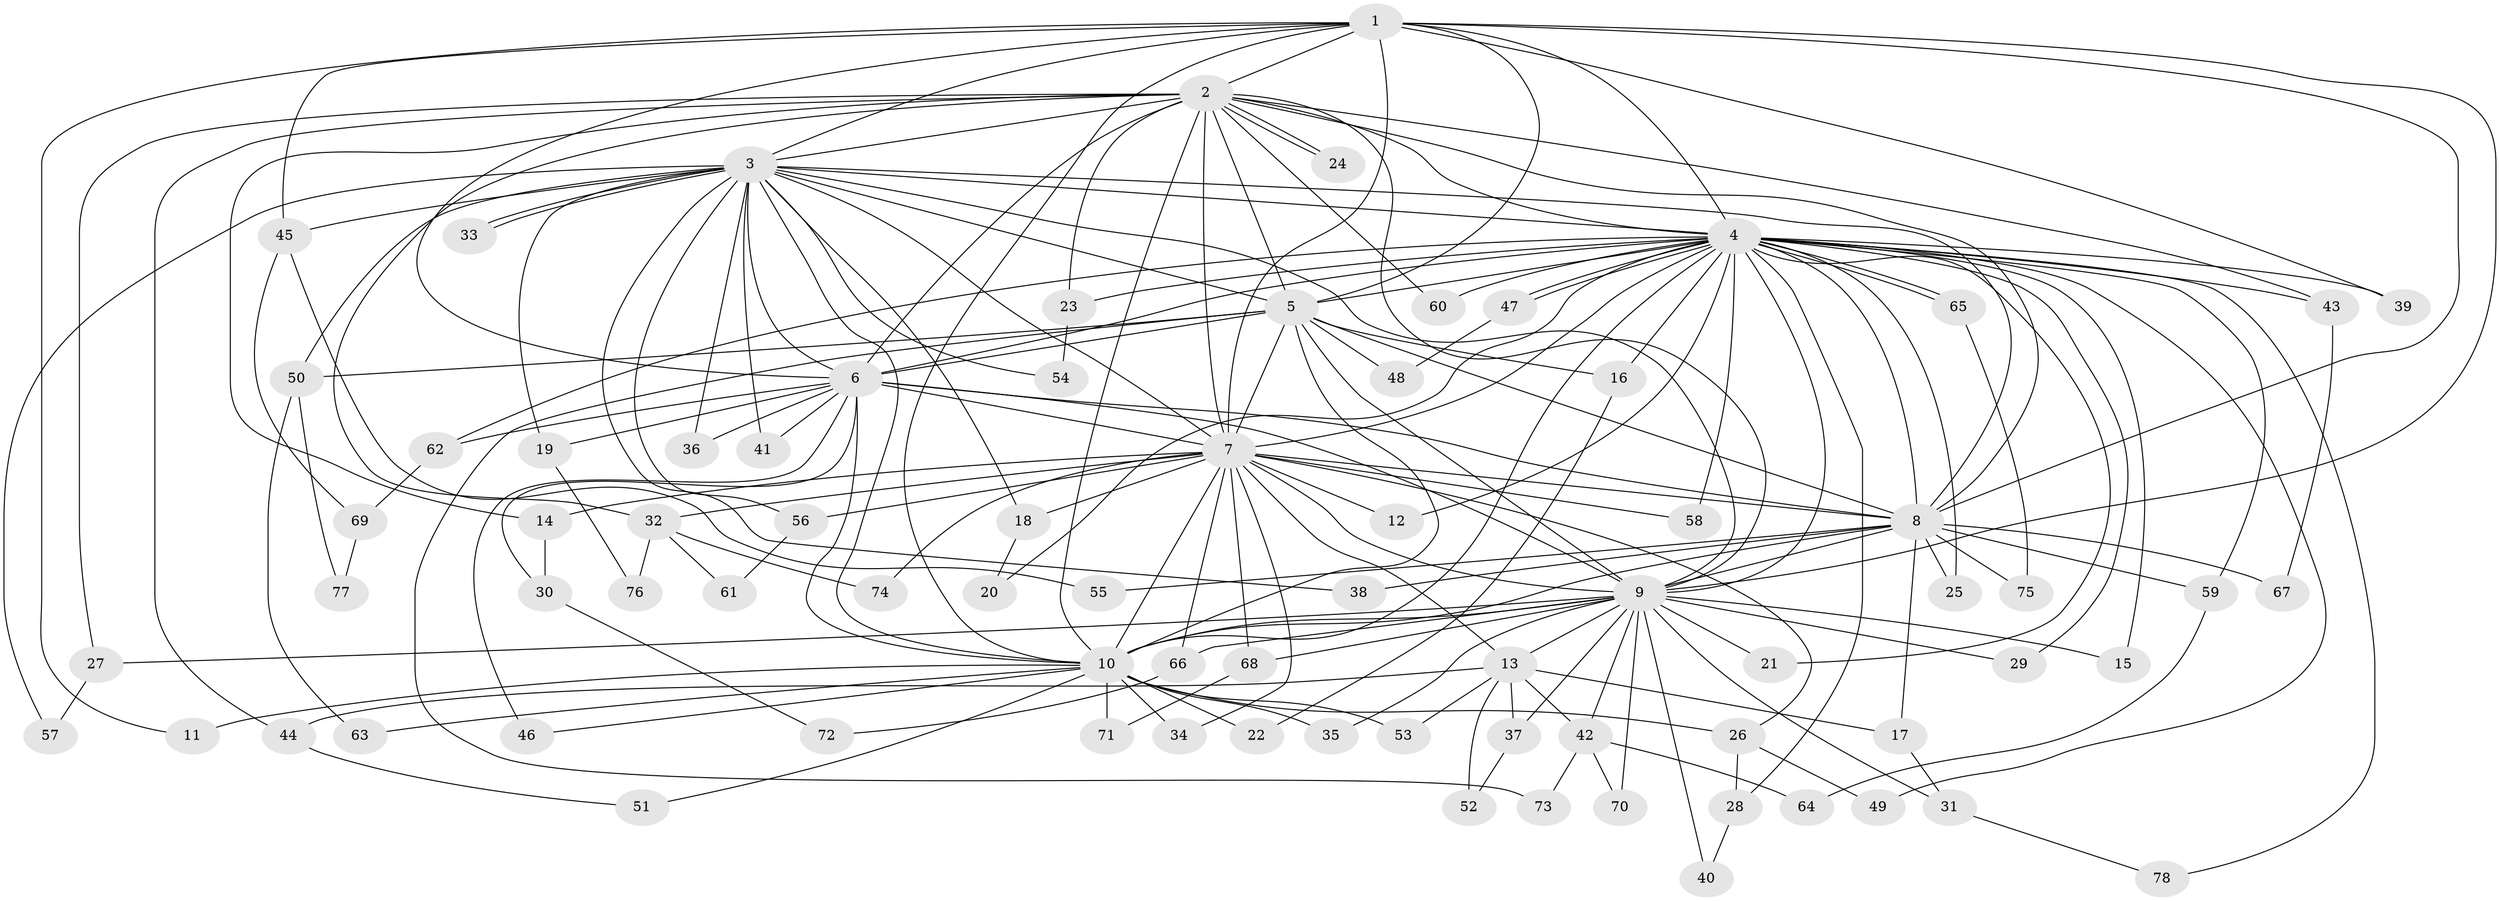 // Generated by graph-tools (version 1.1) at 2025/01/03/09/25 03:01:33]
// undirected, 78 vertices, 181 edges
graph export_dot {
graph [start="1"]
  node [color=gray90,style=filled];
  1;
  2;
  3;
  4;
  5;
  6;
  7;
  8;
  9;
  10;
  11;
  12;
  13;
  14;
  15;
  16;
  17;
  18;
  19;
  20;
  21;
  22;
  23;
  24;
  25;
  26;
  27;
  28;
  29;
  30;
  31;
  32;
  33;
  34;
  35;
  36;
  37;
  38;
  39;
  40;
  41;
  42;
  43;
  44;
  45;
  46;
  47;
  48;
  49;
  50;
  51;
  52;
  53;
  54;
  55;
  56;
  57;
  58;
  59;
  60;
  61;
  62;
  63;
  64;
  65;
  66;
  67;
  68;
  69;
  70;
  71;
  72;
  73;
  74;
  75;
  76;
  77;
  78;
  1 -- 2;
  1 -- 3;
  1 -- 4;
  1 -- 5;
  1 -- 6;
  1 -- 7;
  1 -- 8;
  1 -- 9;
  1 -- 10;
  1 -- 11;
  1 -- 39;
  1 -- 45;
  2 -- 3;
  2 -- 4;
  2 -- 5;
  2 -- 6;
  2 -- 7;
  2 -- 8;
  2 -- 9;
  2 -- 10;
  2 -- 14;
  2 -- 23;
  2 -- 24;
  2 -- 24;
  2 -- 27;
  2 -- 32;
  2 -- 43;
  2 -- 44;
  2 -- 60;
  3 -- 4;
  3 -- 5;
  3 -- 6;
  3 -- 7;
  3 -- 8;
  3 -- 9;
  3 -- 10;
  3 -- 18;
  3 -- 19;
  3 -- 33;
  3 -- 33;
  3 -- 36;
  3 -- 38;
  3 -- 41;
  3 -- 45;
  3 -- 50;
  3 -- 54;
  3 -- 56;
  3 -- 57;
  4 -- 5;
  4 -- 6;
  4 -- 7;
  4 -- 8;
  4 -- 9;
  4 -- 10;
  4 -- 12;
  4 -- 15;
  4 -- 16;
  4 -- 20;
  4 -- 21;
  4 -- 23;
  4 -- 25;
  4 -- 28;
  4 -- 29;
  4 -- 39;
  4 -- 43;
  4 -- 47;
  4 -- 47;
  4 -- 49;
  4 -- 58;
  4 -- 59;
  4 -- 60;
  4 -- 62;
  4 -- 65;
  4 -- 65;
  4 -- 78;
  5 -- 6;
  5 -- 7;
  5 -- 8;
  5 -- 9;
  5 -- 10;
  5 -- 16;
  5 -- 48;
  5 -- 50;
  5 -- 73;
  6 -- 7;
  6 -- 8;
  6 -- 9;
  6 -- 10;
  6 -- 19;
  6 -- 30;
  6 -- 36;
  6 -- 41;
  6 -- 46;
  6 -- 62;
  7 -- 8;
  7 -- 9;
  7 -- 10;
  7 -- 12;
  7 -- 13;
  7 -- 14;
  7 -- 18;
  7 -- 26;
  7 -- 32;
  7 -- 34;
  7 -- 56;
  7 -- 58;
  7 -- 66;
  7 -- 68;
  7 -- 74;
  8 -- 9;
  8 -- 10;
  8 -- 17;
  8 -- 25;
  8 -- 38;
  8 -- 55;
  8 -- 59;
  8 -- 67;
  8 -- 75;
  9 -- 10;
  9 -- 13;
  9 -- 15;
  9 -- 21;
  9 -- 27;
  9 -- 29;
  9 -- 31;
  9 -- 35;
  9 -- 37;
  9 -- 40;
  9 -- 42;
  9 -- 66;
  9 -- 68;
  9 -- 70;
  10 -- 11;
  10 -- 22;
  10 -- 26;
  10 -- 34;
  10 -- 35;
  10 -- 46;
  10 -- 51;
  10 -- 53;
  10 -- 63;
  10 -- 71;
  13 -- 17;
  13 -- 37;
  13 -- 42;
  13 -- 44;
  13 -- 52;
  13 -- 53;
  14 -- 30;
  16 -- 22;
  17 -- 31;
  18 -- 20;
  19 -- 76;
  23 -- 54;
  26 -- 28;
  26 -- 49;
  27 -- 57;
  28 -- 40;
  30 -- 72;
  31 -- 78;
  32 -- 61;
  32 -- 74;
  32 -- 76;
  37 -- 52;
  42 -- 64;
  42 -- 70;
  42 -- 73;
  43 -- 67;
  44 -- 51;
  45 -- 55;
  45 -- 69;
  47 -- 48;
  50 -- 63;
  50 -- 77;
  56 -- 61;
  59 -- 64;
  62 -- 69;
  65 -- 75;
  66 -- 72;
  68 -- 71;
  69 -- 77;
}
